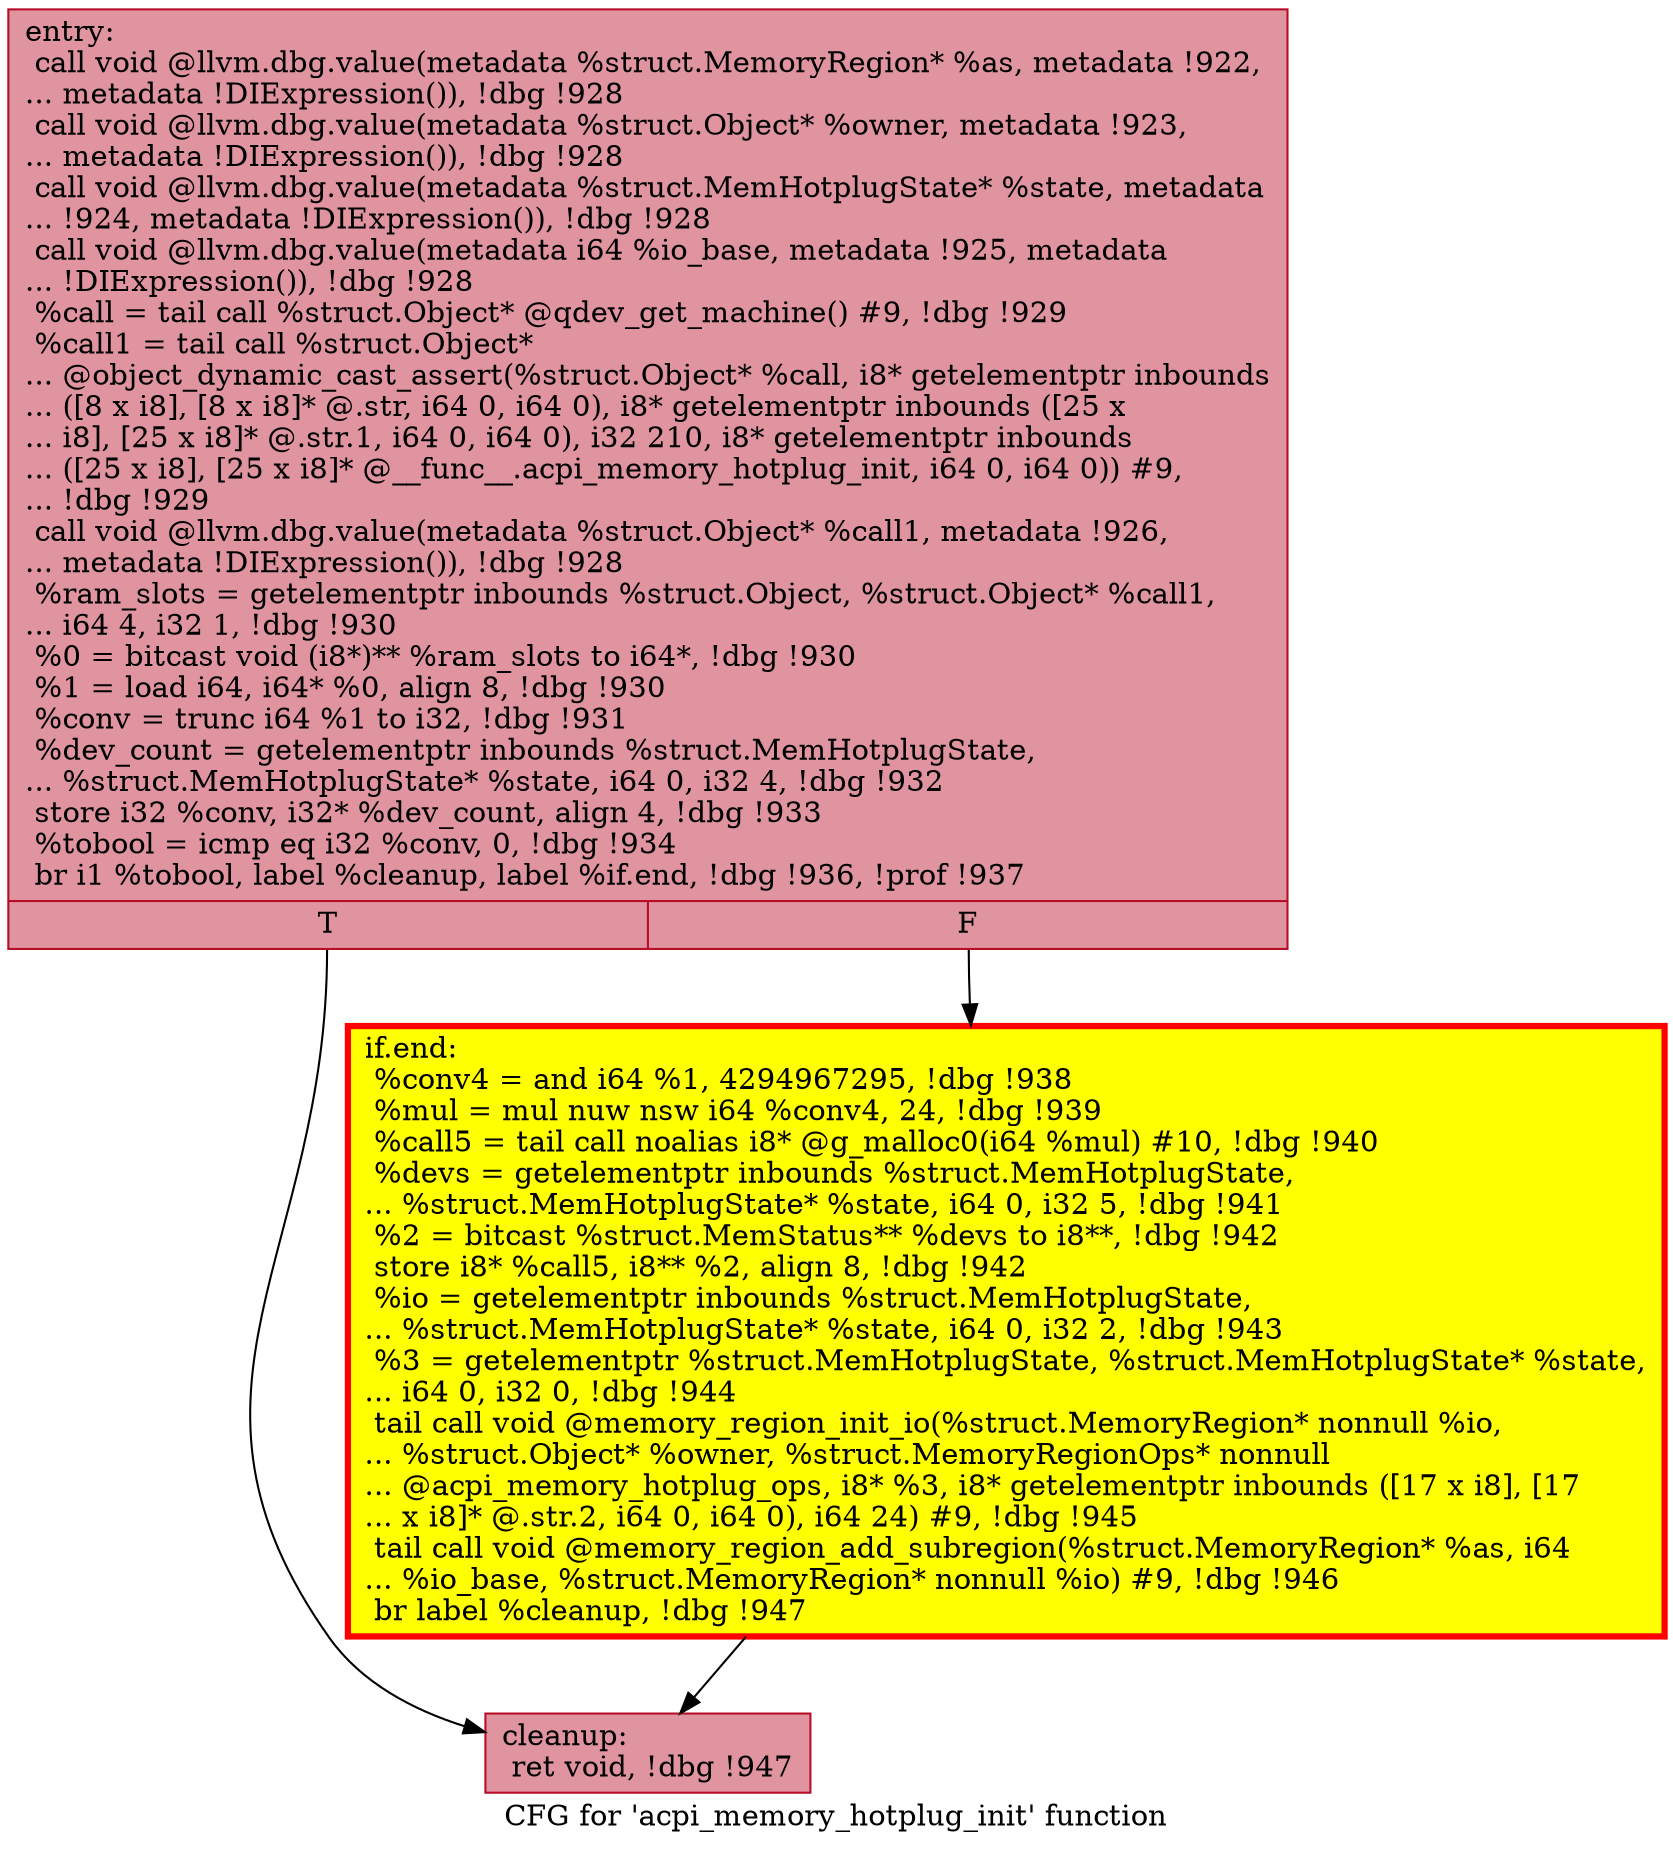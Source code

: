 digraph "CFG for 'acpi_memory_hotplug_init' function" {
	label="CFG for 'acpi_memory_hotplug_init' function";

	Node0x55f9231b7380 [shape=record,color="#b70d28ff", style=filled, fillcolor="#b70d2870",label="{entry:\l  call void @llvm.dbg.value(metadata %struct.MemoryRegion* %as, metadata !922,\l... metadata !DIExpression()), !dbg !928\l  call void @llvm.dbg.value(metadata %struct.Object* %owner, metadata !923,\l... metadata !DIExpression()), !dbg !928\l  call void @llvm.dbg.value(metadata %struct.MemHotplugState* %state, metadata\l... !924, metadata !DIExpression()), !dbg !928\l  call void @llvm.dbg.value(metadata i64 %io_base, metadata !925, metadata\l... !DIExpression()), !dbg !928\l  %call = tail call %struct.Object* @qdev_get_machine() #9, !dbg !929\l  %call1 = tail call %struct.Object*\l... @object_dynamic_cast_assert(%struct.Object* %call, i8* getelementptr inbounds\l... ([8 x i8], [8 x i8]* @.str, i64 0, i64 0), i8* getelementptr inbounds ([25 x\l... i8], [25 x i8]* @.str.1, i64 0, i64 0), i32 210, i8* getelementptr inbounds\l... ([25 x i8], [25 x i8]* @__func__.acpi_memory_hotplug_init, i64 0, i64 0)) #9,\l... !dbg !929\l  call void @llvm.dbg.value(metadata %struct.Object* %call1, metadata !926,\l... metadata !DIExpression()), !dbg !928\l  %ram_slots = getelementptr inbounds %struct.Object, %struct.Object* %call1,\l... i64 4, i32 1, !dbg !930\l  %0 = bitcast void (i8*)** %ram_slots to i64*, !dbg !930\l  %1 = load i64, i64* %0, align 8, !dbg !930\l  %conv = trunc i64 %1 to i32, !dbg !931\l  %dev_count = getelementptr inbounds %struct.MemHotplugState,\l... %struct.MemHotplugState* %state, i64 0, i32 4, !dbg !932\l  store i32 %conv, i32* %dev_count, align 4, !dbg !933\l  %tobool = icmp eq i32 %conv, 0, !dbg !934\l  br i1 %tobool, label %cleanup, label %if.end, !dbg !936, !prof !937\l|{<s0>T|<s1>F}}"];
	Node0x55f9231b7380:s0 -> Node0x55f9231d36d0;
	Node0x55f9231b7380:s1 -> Node0x55f9231d31b0;
	Node0x55f9231d31b0 [shape=record,penwidth=3.0, style="filled", color="red", fillcolor="yellow",label="{if.end:                                           \l  %conv4 = and i64 %1, 4294967295, !dbg !938\l  %mul = mul nuw nsw i64 %conv4, 24, !dbg !939\l  %call5 = tail call noalias i8* @g_malloc0(i64 %mul) #10, !dbg !940\l  %devs = getelementptr inbounds %struct.MemHotplugState,\l... %struct.MemHotplugState* %state, i64 0, i32 5, !dbg !941\l  %2 = bitcast %struct.MemStatus** %devs to i8**, !dbg !942\l  store i8* %call5, i8** %2, align 8, !dbg !942\l  %io = getelementptr inbounds %struct.MemHotplugState,\l... %struct.MemHotplugState* %state, i64 0, i32 2, !dbg !943\l  %3 = getelementptr %struct.MemHotplugState, %struct.MemHotplugState* %state,\l... i64 0, i32 0, !dbg !944\l  tail call void @memory_region_init_io(%struct.MemoryRegion* nonnull %io,\l... %struct.Object* %owner, %struct.MemoryRegionOps* nonnull\l... @acpi_memory_hotplug_ops, i8* %3, i8* getelementptr inbounds ([17 x i8], [17\l... x i8]* @.str.2, i64 0, i64 0), i64 24) #9, !dbg !945\l  tail call void @memory_region_add_subregion(%struct.MemoryRegion* %as, i64\l... %io_base, %struct.MemoryRegion* nonnull %io) #9, !dbg !946\l  br label %cleanup, !dbg !947\l}"];
	Node0x55f9231d31b0 -> Node0x55f9231d36d0;
	Node0x55f9231d36d0 [shape=record,color="#b70d28ff", style=filled, fillcolor="#b70d2870",label="{cleanup:                                          \l  ret void, !dbg !947\l}"];
}
